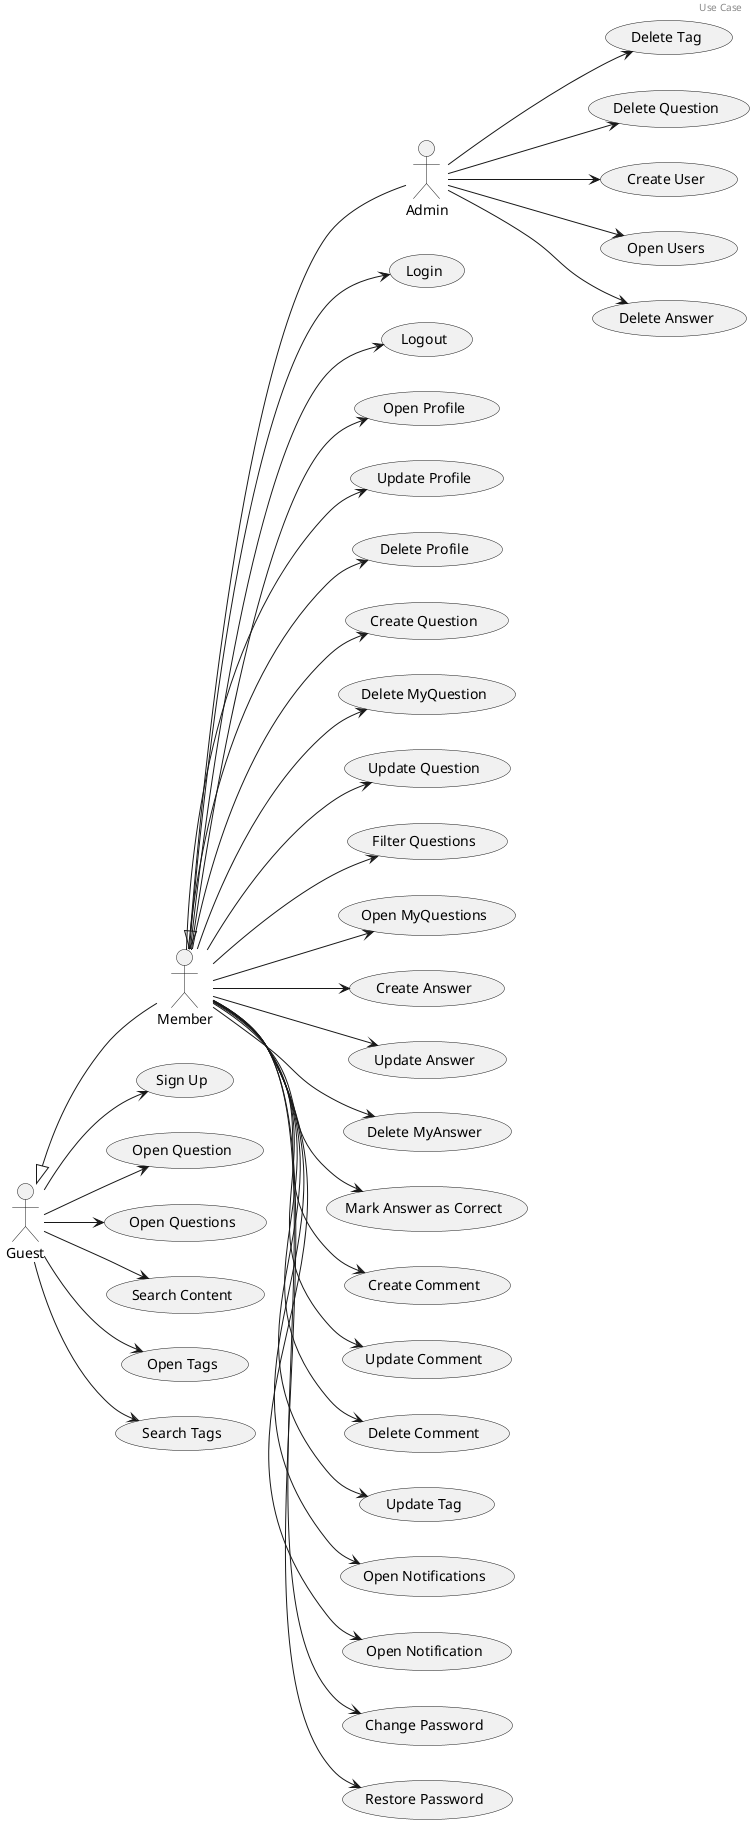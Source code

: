 @startuml

header Use Case

actor Guest
actor Member
actor Admin

Guest <|-down- Member
Member <|-down- Admin

left to right direction

(Login) as UC1
(Logout) as UC2
(Sign Up) as UC3
(Open Profile) as UC4
(Update Profile) as UC5
(Delete Profile) as UC6
(Open Question) as UC7
(Create Question) as UC8
(Delete MyQuestion) as UC9
(Update Question) as UC10
(Open Questions) as UC11
(Filter Questions) as UC12
(Open MyQuestions) as UC13
(Create Answer) as UC14
(Update Answer) as UC15
(Delete MyAnswer) as UC16
(Mark Answer as Correct) as UC17
(Create Comment) as UC18
(Update Comment) as UC19
(Delete Comment) as UC20
(Update Tag) as UC22
(Delete Tag) as UC24
(Search Content) as UC25
(Open Tags) as UC26
(Search Tags) as UC27
(Delete Question) as UC28
(Create User) as UC29
(Open Users) as UC30
(Delete Answer) as UC31
(Open Notifications) as UC33
(Open Notification) as UC34
(Change Password) as UC36
(Restore Password) as UC37

Guest --> UC7
Guest --> UC11
Guest --> UC25
Guest --> UC26
Guest --> UC27
Guest --> UC3

Member --> UC1
Member --> UC2
Member --> UC4
Member --> UC5
Member --> UC6
Member --> UC8
Member --> UC9
Member --> UC10
Member --> UC12
Member --> UC13
Member --> UC14
Member --> UC15
Member --> UC16
Member --> UC17
Member --> UC18
Member --> UC19
Member --> UC20
Member --> UC22
Member --> UC33
Member --> UC34
Member --> UC36
Member --> UC37

Admin --> UC24
Admin --> UC28
Admin --> UC29
Admin --> UC30
Admin --> UC31

@enduml